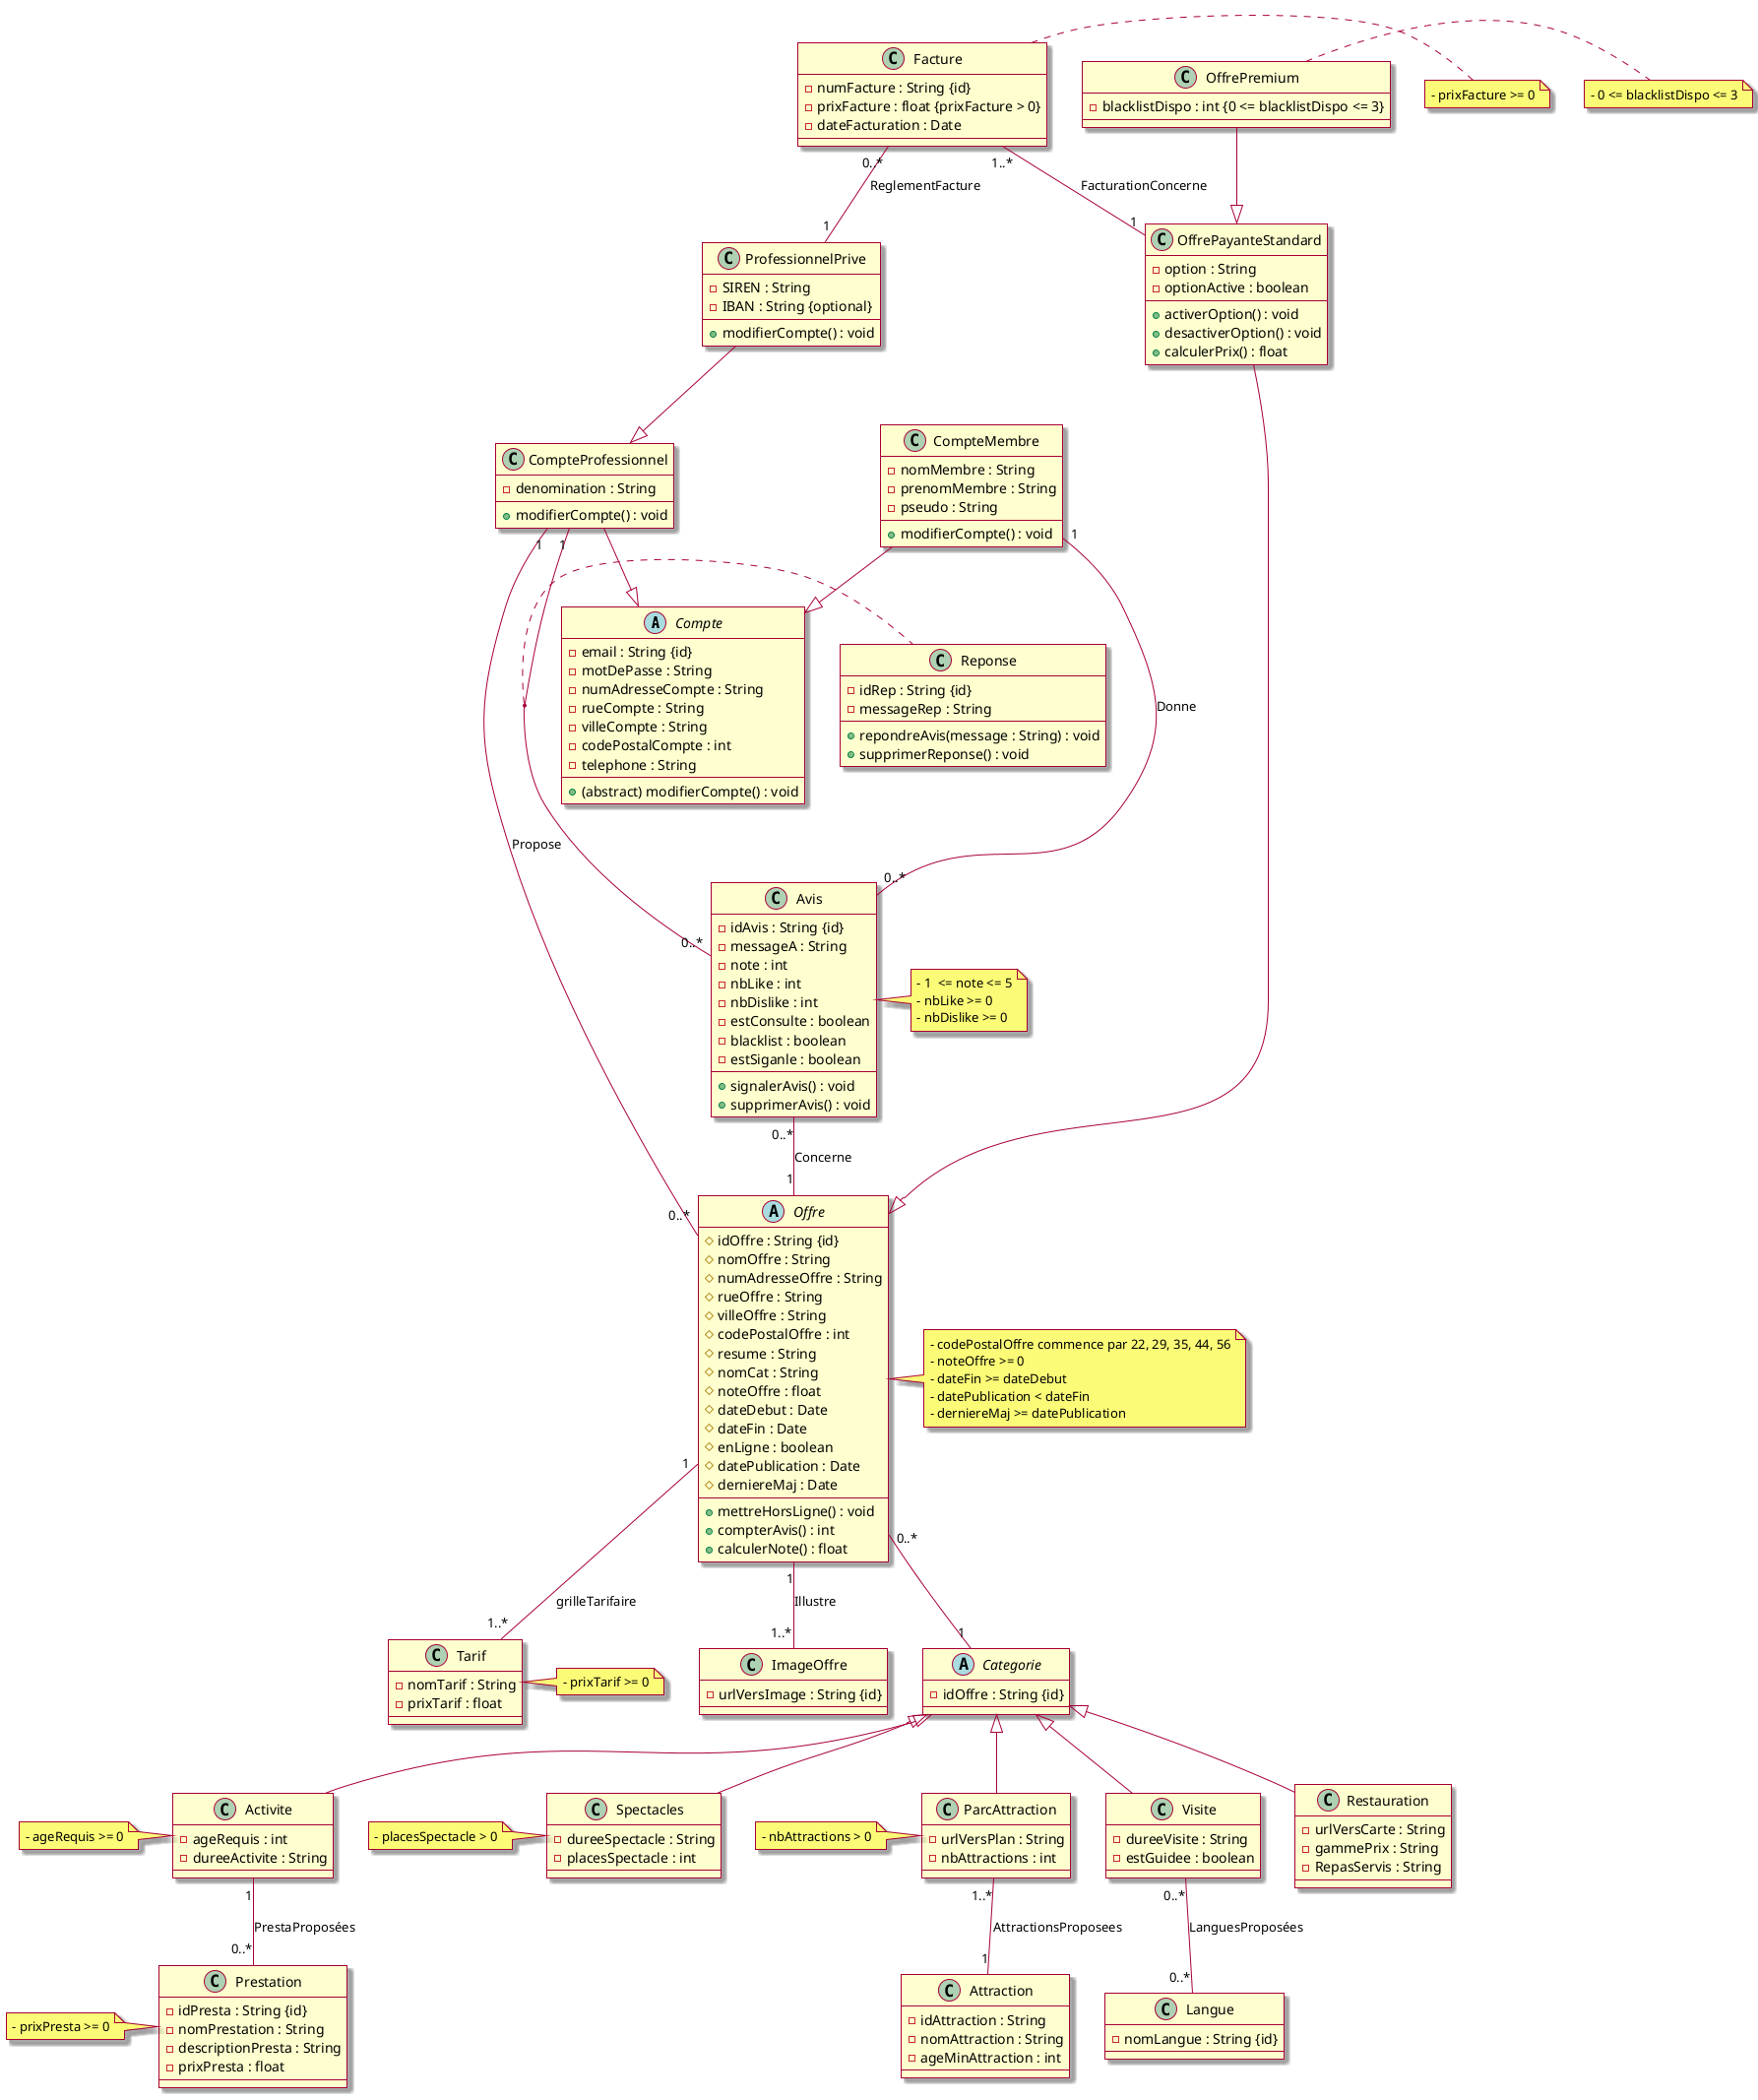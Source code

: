 @startuml

skin rose

abstract class Compte {
  - email : String {id}
  - motDePasse : String
  - numAdresseCompte : String
  - rueCompte : String
  - villeCompte : String
  - codePostalCompte : int
  - telephone : String
  +(abstract) modifierCompte() : void
}

class CompteMembre {
  - nomMembre : String
  - prenomMembre : String
  - pseudo : String
  + modifierCompte() : void
}


class CompteProfessionnel {
  - denomination : String
  + modifierCompte() : void
}

class ProfessionnelPrive {
  - SIREN : String
  - IBAN : String {optional}
  + modifierCompte() : void
}

ProfessionnelPrive --|> CompteProfessionnel

CompteMembre --|> Compte
CompteProfessionnel --|> Compte

abstract class Offre {
  # idOffre : String {id}
  # nomOffre : String
  # numAdresseOffre : String
  # rueOffre : String
  # villeOffre : String
  # codePostalOffre : int
  # resume : String
  # nomCat : String
  # noteOffre : float
  # dateDebut : Date
  # dateFin : Date
  # enLigne : boolean
  # datePublication : Date
  # derniereMaj : Date
  + mettreHorsLigne() : void
  + compterAvis() : int
  + calculerNote() : float
}

note right of Offre
- codePostalOffre commence par 22, 29, 35, 44, 56
- noteOffre >= 0
- dateFin >= dateDebut
- datePublication < dateFin
- derniereMaj >= datePublication
end note

class ImageOffre {
  - urlVersImage : String {id}
}

Offre "1" -- "1..*" ImageOffre: Illustre

abstract class Categorie {
  - idOffre : String {id}
}

class Activite{
  - ageRequis : int
  - dureeActivite : String
}

note left of Activite:- ageRequis >= 0

class Prestation {
  - idPresta : String {id}
  - nomPrestation : String
  - descriptionPresta : String
  - prixPresta : float
}
note left of Prestation:- prixPresta >= 0

Activite "1" -- "0..*" Prestation : PrestaProposées

class Visite {
  - dureeVisite : String
  - estGuidee : boolean
}

class Langue {
  - nomLangue : String {id}
}

Visite "0..*" -- "0..*" Langue : LanguesProposées

class Spectacles {
  - dureeSpectacle : String
  - placesSpectacle : int
}
note left of Spectacles:- placesSpectacle > 0

class ParcAttraction {
  - urlVersPlan : String
  - nbAttractions : int
}
note left of ParcAttraction:- nbAttractions > 0

class Attraction {
  - idAttraction : String
  - nomAttraction : String
  - ageMinAttraction : int
}

ParcAttraction "1..*" -- "1" Attraction : AttractionsProposees

class Restauration {
  - urlVersCarte : String
  - gammePrix : String
  - RepasServis : String
}

Categorie <|-- Activite
Categorie <|-- Visite
Categorie <|-- Spectacles
Categorie <|-- ParcAttraction
Categorie <|-- Restauration

Offre "0..*" -- "1" Categorie

class OffrePayanteStandard {
  - option : String
  - optionActive : boolean
  + activerOption() : void
  + desactiverOption() : void
  + calculerPrix() : float
}

class Tarif {
  - nomTarif : String
  - prixTarif : float
}
note right of Tarif:- prixTarif >= 0

Offre "1" -- "1..*" Tarif : grilleTarifaire


class OffrePremium {
  - blacklistDispo : int {0 <= blacklistDispo <= 3}
}
note right of OffrePremium:- 0 <= blacklistDispo <= 3

OffrePayanteStandard --|> Offre
OffrePremium --|> OffrePayanteStandard

class Avis {
  - idAvis : String {id}
  - messageA : String
  - note : int
  - nbLike : int
  - nbDislike : int
  - estConsulte : boolean
  - blacklist : boolean
  - estSiganle : boolean
  + signalerAvis() : void
  + supprimerAvis() : void
}
note right of Avis
- 1  <= note <= 5
- nbLike >= 0
- nbDislike >= 0
end note

class Reponse {
  - idRep : String {id}
  - messageRep : String
  + repondreAvis(message : String) : void
  + supprimerReponse() : void
}

CompteProfessionnel "1" -- "0..*" Offre : Propose
CompteMembre "1" -- "0..*" Avis : Donne
Avis "0..*" -- "1" Offre : Concerne

CompteProfessionnel "1" -- "0..*" Avis
(CompteProfessionnel, Avis) .. Reponse

class Facture {
  - numFacture : String {id}
  - prixFacture : float {prixFacture > 0}
  - dateFacturation : Date
}
note right of Facture:- prixFacture >= 0

Facture "1..*" -- "1" OffrePayanteStandard: FacturationConcerne
Facture "0..*" -- "1" ProfessionnelPrive : ReglementFacture

@enduml
